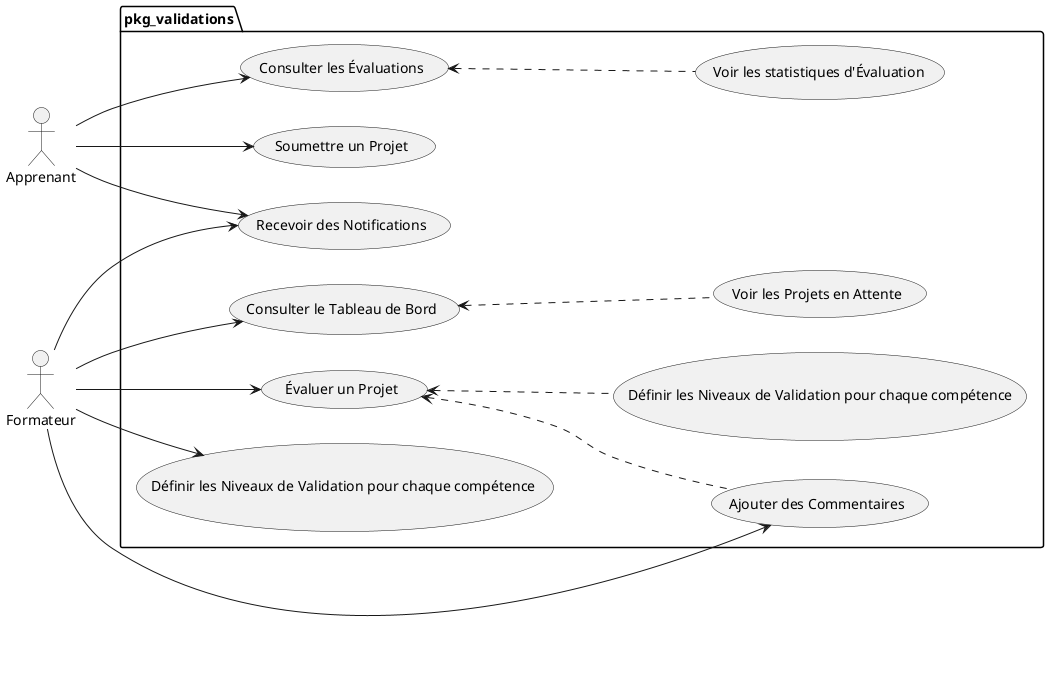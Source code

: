 @startuml uses_cases_pkg_validations

left to right direction
actor Formateur
actor Apprenant

package pkg_validations {

  Formateur --> (Évaluer un Projet)
  Formateur --> (Ajouter des Commentaires)
  Formateur --> (Définir les Niveaux de Validation pour chaque compétence )
  Formateur --> (Consulter le Tableau de Bord)
  Formateur --> (Recevoir des Notifications)

  Apprenant --> (Soumettre un Projet)
  Apprenant --> (Consulter les Évaluations)
  Apprenant --> (Recevoir des Notifications)

  (Évaluer un Projet) <.. (Définir les Niveaux de Validation pour chaque compétence)
  (Évaluer un Projet) <.. (Ajouter des Commentaires)
  (Consulter les Évaluations) <.. (Voir les statistiques d'Évaluation)
  (Consulter le Tableau de Bord) <.. (Voir les Projets en Attente)

}  

@enduml